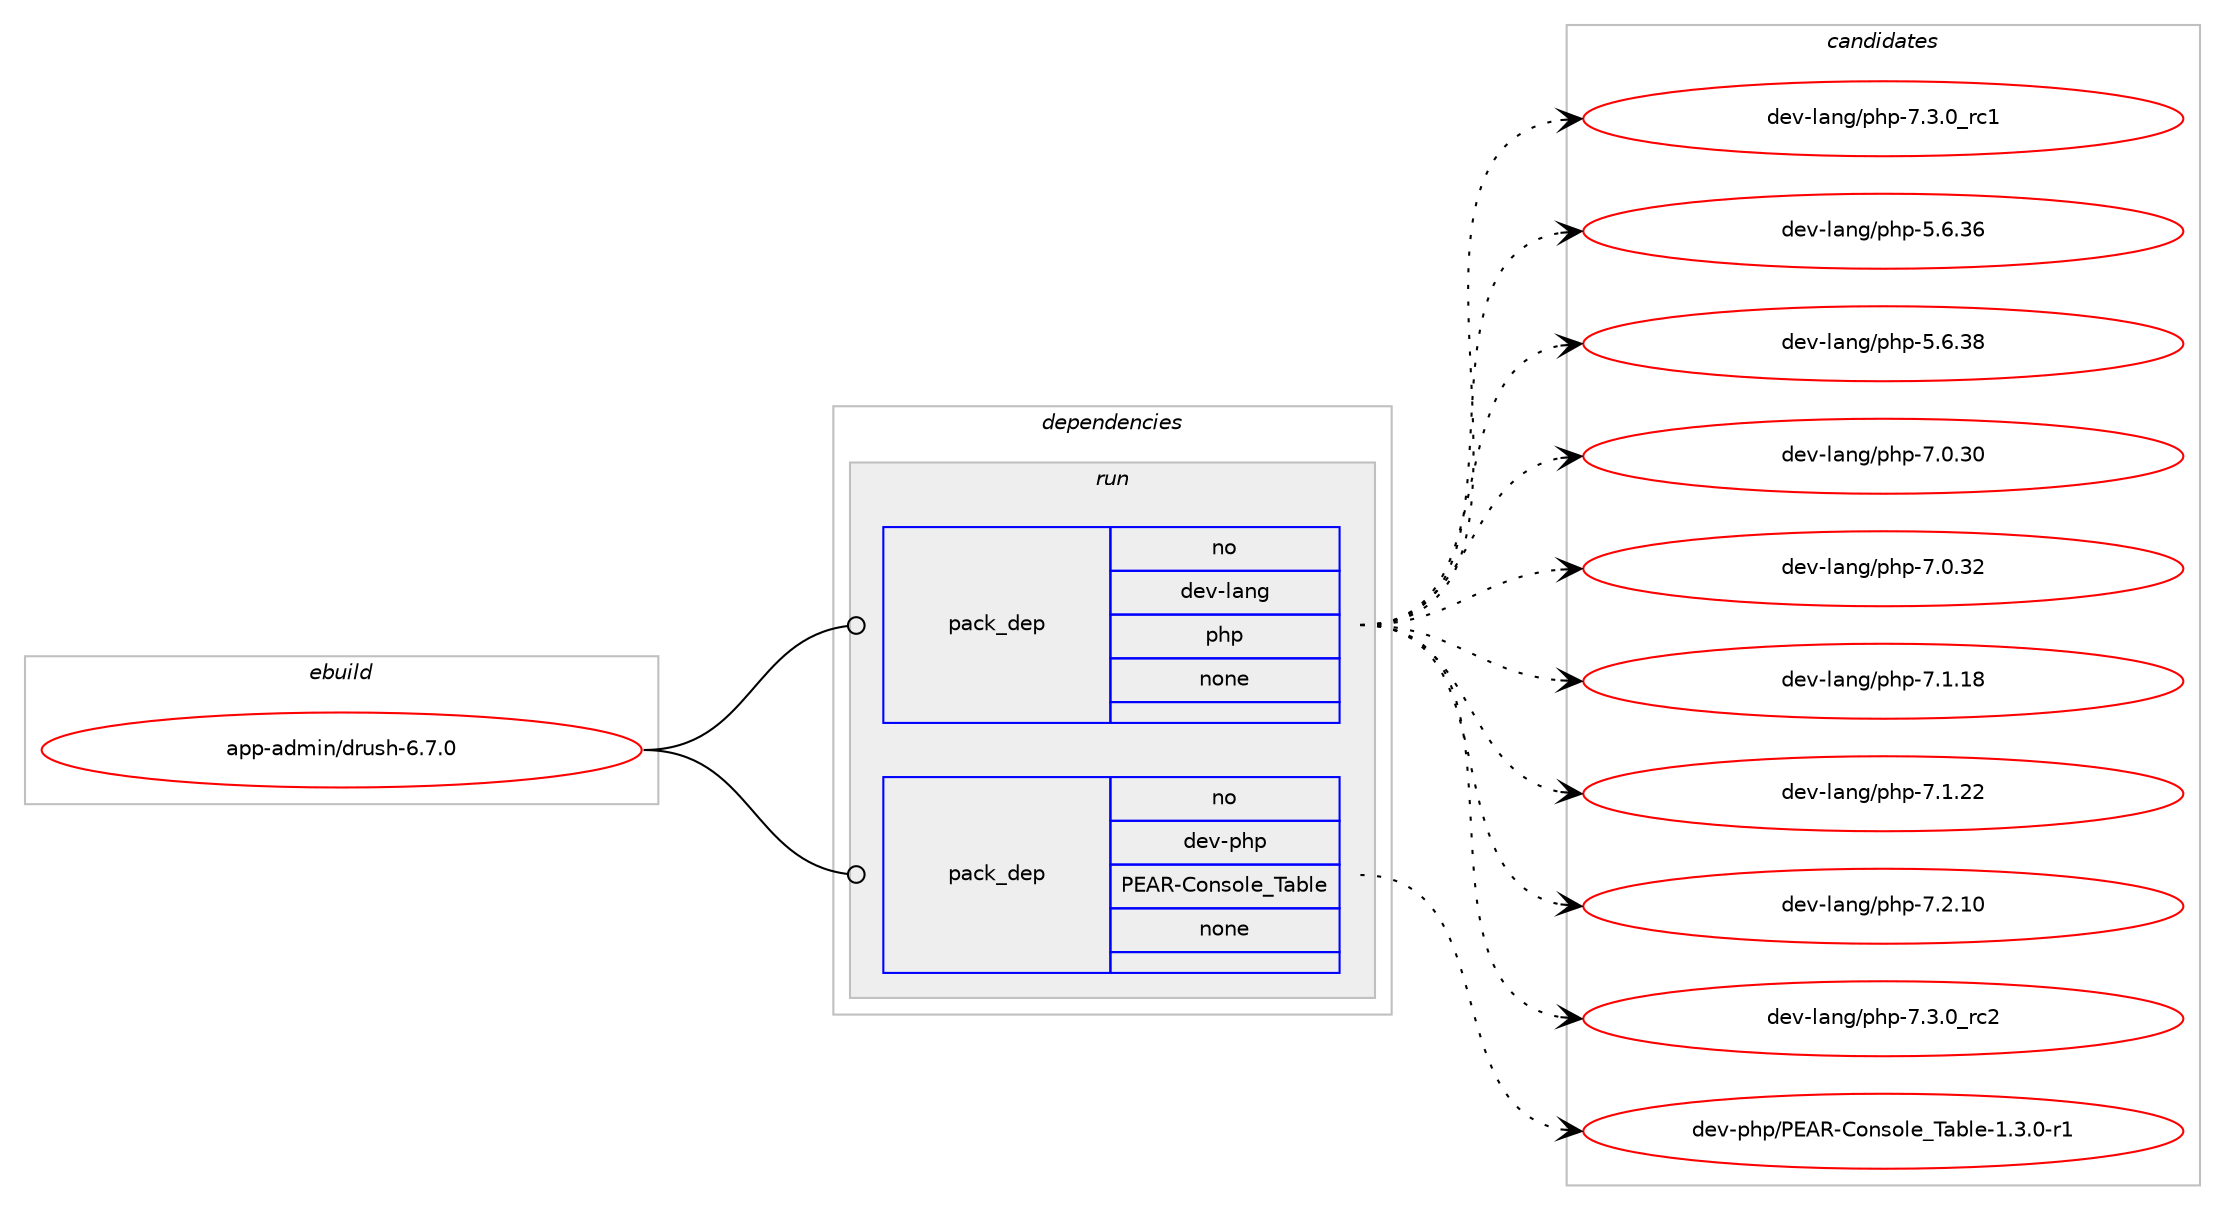 digraph prolog {

# *************
# Graph options
# *************

newrank=true;
concentrate=true;
compound=true;
graph [rankdir=LR,fontname=Helvetica,fontsize=10,ranksep=1.5];#, ranksep=2.5, nodesep=0.2];
edge  [arrowhead=vee];
node  [fontname=Helvetica,fontsize=10];

# **********
# The ebuild
# **********

subgraph cluster_leftcol {
color=gray;
rank=same;
label=<<i>ebuild</i>>;
id [label="app-admin/drush-6.7.0", color=red, width=4, href="../app-admin/drush-6.7.0.svg"];
}

# ****************
# The dependencies
# ****************

subgraph cluster_midcol {
color=gray;
label=<<i>dependencies</i>>;
subgraph cluster_compile {
fillcolor="#eeeeee";
style=filled;
label=<<i>compile</i>>;
}
subgraph cluster_compileandrun {
fillcolor="#eeeeee";
style=filled;
label=<<i>compile and run</i>>;
}
subgraph cluster_run {
fillcolor="#eeeeee";
style=filled;
label=<<i>run</i>>;
subgraph pack433 {
dependency519 [label=<<TABLE BORDER="0" CELLBORDER="1" CELLSPACING="0" CELLPADDING="4" WIDTH="220"><TR><TD ROWSPAN="6" CELLPADDING="30">pack_dep</TD></TR><TR><TD WIDTH="110">no</TD></TR><TR><TD>dev-lang</TD></TR><TR><TD>php</TD></TR><TR><TD>none</TD></TR><TR><TD></TD></TR></TABLE>>, shape=none, color=blue];
}
id:e -> dependency519:w [weight=20,style="solid",arrowhead="odot"];
subgraph pack434 {
dependency520 [label=<<TABLE BORDER="0" CELLBORDER="1" CELLSPACING="0" CELLPADDING="4" WIDTH="220"><TR><TD ROWSPAN="6" CELLPADDING="30">pack_dep</TD></TR><TR><TD WIDTH="110">no</TD></TR><TR><TD>dev-php</TD></TR><TR><TD>PEAR-Console_Table</TD></TR><TR><TD>none</TD></TR><TR><TD></TD></TR></TABLE>>, shape=none, color=blue];
}
id:e -> dependency520:w [weight=20,style="solid",arrowhead="odot"];
}
}

# **************
# The candidates
# **************

subgraph cluster_choices {
rank=same;
color=gray;
label=<<i>candidates</i>>;

subgraph choice433 {
color=black;
nodesep=1;
choice100101118451089711010347112104112455546514648951149949 [label="dev-lang/php-7.3.0_rc1", color=red, width=4,href="../dev-lang/php-7.3.0_rc1.svg"];
choice10010111845108971101034711210411245534654465154 [label="dev-lang/php-5.6.36", color=red, width=4,href="../dev-lang/php-5.6.36.svg"];
choice10010111845108971101034711210411245534654465156 [label="dev-lang/php-5.6.38", color=red, width=4,href="../dev-lang/php-5.6.38.svg"];
choice10010111845108971101034711210411245554648465148 [label="dev-lang/php-7.0.30", color=red, width=4,href="../dev-lang/php-7.0.30.svg"];
choice10010111845108971101034711210411245554648465150 [label="dev-lang/php-7.0.32", color=red, width=4,href="../dev-lang/php-7.0.32.svg"];
choice10010111845108971101034711210411245554649464956 [label="dev-lang/php-7.1.18", color=red, width=4,href="../dev-lang/php-7.1.18.svg"];
choice10010111845108971101034711210411245554649465050 [label="dev-lang/php-7.1.22", color=red, width=4,href="../dev-lang/php-7.1.22.svg"];
choice10010111845108971101034711210411245554650464948 [label="dev-lang/php-7.2.10", color=red, width=4,href="../dev-lang/php-7.2.10.svg"];
choice100101118451089711010347112104112455546514648951149950 [label="dev-lang/php-7.3.0_rc2", color=red, width=4,href="../dev-lang/php-7.3.0_rc2.svg"];
dependency519:e -> choice100101118451089711010347112104112455546514648951149949:w [style=dotted,weight="100"];
dependency519:e -> choice10010111845108971101034711210411245534654465154:w [style=dotted,weight="100"];
dependency519:e -> choice10010111845108971101034711210411245534654465156:w [style=dotted,weight="100"];
dependency519:e -> choice10010111845108971101034711210411245554648465148:w [style=dotted,weight="100"];
dependency519:e -> choice10010111845108971101034711210411245554648465150:w [style=dotted,weight="100"];
dependency519:e -> choice10010111845108971101034711210411245554649464956:w [style=dotted,weight="100"];
dependency519:e -> choice10010111845108971101034711210411245554649465050:w [style=dotted,weight="100"];
dependency519:e -> choice10010111845108971101034711210411245554650464948:w [style=dotted,weight="100"];
dependency519:e -> choice100101118451089711010347112104112455546514648951149950:w [style=dotted,weight="100"];
}
subgraph choice434 {
color=black;
nodesep=1;
choice1001011184511210411247806965824567111110115111108101958497981081014549465146484511449 [label="dev-php/PEAR-Console_Table-1.3.0-r1", color=red, width=4,href="../dev-php/PEAR-Console_Table-1.3.0-r1.svg"];
dependency520:e -> choice1001011184511210411247806965824567111110115111108101958497981081014549465146484511449:w [style=dotted,weight="100"];
}
}

}
